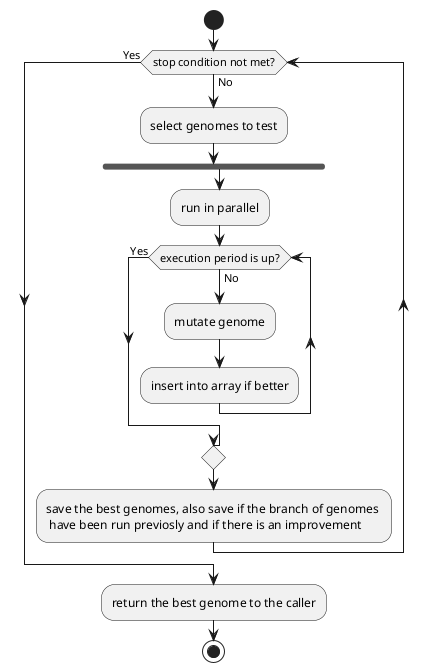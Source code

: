 @startuml
start

while (stop condition not met?) is (No)

  :select genomes to test;

  fork 
  :run in parallel;
  while (execution period is up?) is (No)
    :mutate genome;
    :insert into array if better;

  endwhile (Yes)
  end merge
  :save the best genomes, also save if the branch of genomes \n have been run previosly and if there is an improvement;

endwhile (Yes)

:return the best genome to the caller;

stop
@enduml
